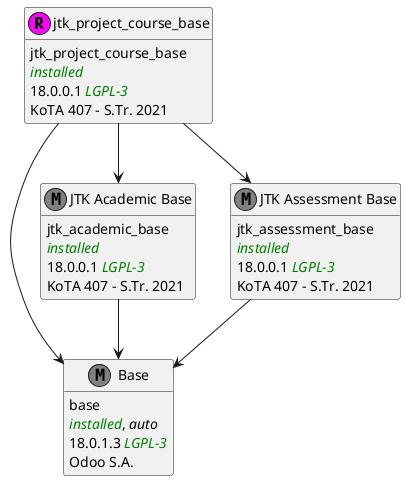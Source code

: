 @startuml jtk_project_course_base
!define Root(name,desc) class name as "desc" << (R,magenta) >>
!define App(name,desc) class name as "desc" << (A,orange) >>
!define Module(name,desc) class name as "desc" << (M,grey) >>
!define tech_name(x) <b>x</b>
!define installed(x) <color:green><i>x</i></color>
!define not_installed(x) <color:red><i>x</i></color>
!define free(x) <color:green><i>x</i></color>
!define paid(x) <color:magenta><i>x - paid!</i></color>
!define ee(x) <color:magenta><i>x</i></color>
!define version(x) x
!define author(x) x
hide methods
Root(jtk_project_course_base, "jtk_project_course_base") {
    jtk_project_course_base
    installed(installed)
    version(18.0.0.1) free(LGPL-3)
    KoTA 407 - S.Tr. 2021
}
Module(base, "Base") {
    base
    installed(installed), <i>auto</i>
    version(18.0.1.3) free(LGPL-3)
    Odoo S.A.
}
Module(jtk_academic_base, "JTK Academic Base") {
    jtk_academic_base
    installed(installed)
    version(18.0.0.1) free(LGPL-3)
    KoTA 407 - S.Tr. 2021
}
Module(jtk_assessment_base, "JTK Assessment Base") {
    jtk_assessment_base
    installed(installed)
    version(18.0.0.1) free(LGPL-3)
    KoTA 407 - S.Tr. 2021
}
jtk_project_course_base --> base
jtk_academic_base --> base
jtk_project_course_base --> jtk_academic_base
jtk_assessment_base --> base
jtk_project_course_base --> jtk_assessment_base
@enduml